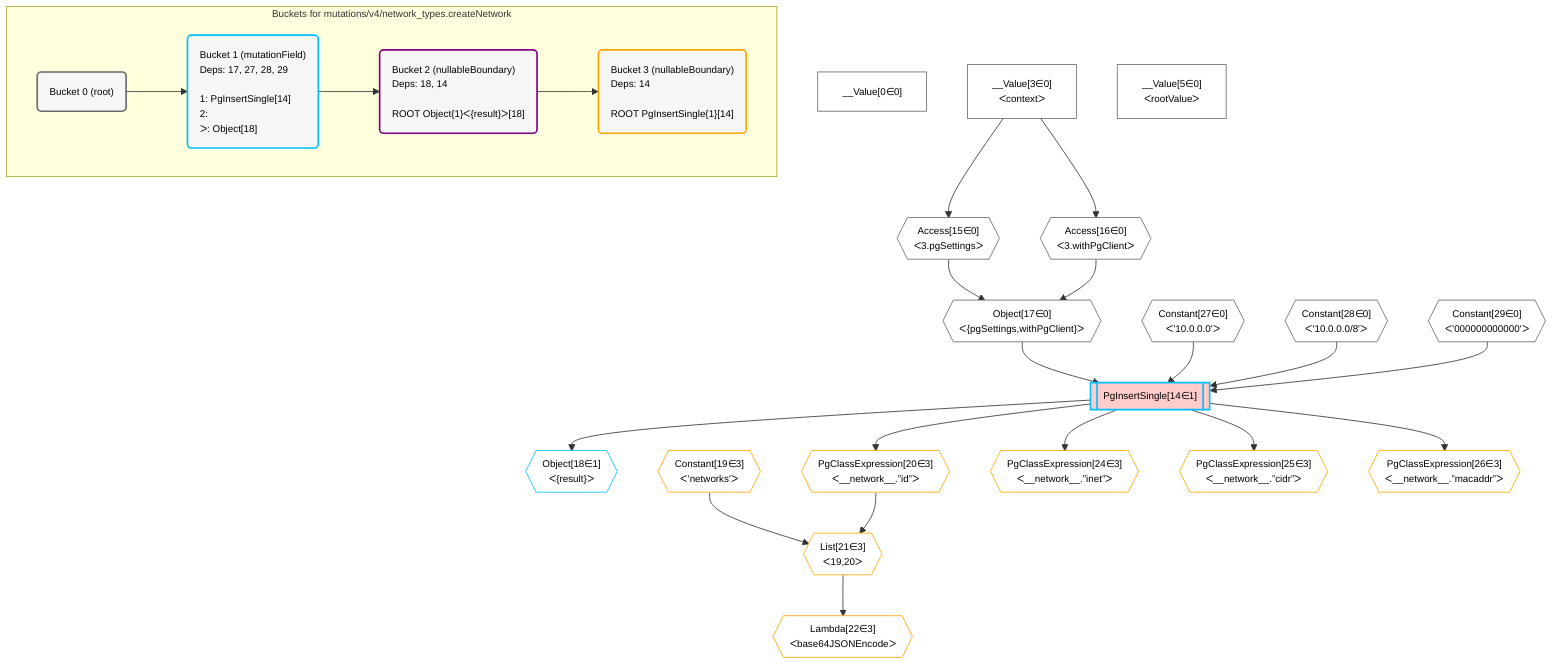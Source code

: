 %%{init: {'themeVariables': { 'fontSize': '12px'}}}%%
graph TD
    classDef path fill:#eee,stroke:#000,color:#000
    classDef plan fill:#fff,stroke-width:1px,color:#000
    classDef itemplan fill:#fff,stroke-width:2px,color:#000
    classDef unbatchedplan fill:#dff,stroke-width:1px,color:#000
    classDef sideeffectplan fill:#fcc,stroke-width:2px,color:#000
    classDef bucket fill:#f6f6f6,color:#000,stroke-width:2px,text-align:left


    %% define steps
    __Value0["__Value[0∈0]"]:::plan
    __Value3["__Value[3∈0]<br />ᐸcontextᐳ"]:::plan
    __Value5["__Value[5∈0]<br />ᐸrootValueᐳ"]:::plan
    Access15{{"Access[15∈0]<br />ᐸ3.pgSettingsᐳ"}}:::plan
    Access16{{"Access[16∈0]<br />ᐸ3.withPgClientᐳ"}}:::plan
    Object17{{"Object[17∈0]<br />ᐸ{pgSettings,withPgClient}ᐳ"}}:::plan
    Constant27{{"Constant[27∈0]<br />ᐸ'10.0.0.0'ᐳ"}}:::plan
    Constant28{{"Constant[28∈0]<br />ᐸ'10.0.0.0/8'ᐳ"}}:::plan
    Constant29{{"Constant[29∈0]<br />ᐸ'000000000000'ᐳ"}}:::plan
    PgInsertSingle14[["PgInsertSingle[14∈1]"]]:::sideeffectplan
    Object18{{"Object[18∈1]<br />ᐸ{result}ᐳ"}}:::plan
    Constant19{{"Constant[19∈3]<br />ᐸ'networks'ᐳ"}}:::plan
    PgClassExpression20{{"PgClassExpression[20∈3]<br />ᐸ__network__.”id”ᐳ"}}:::plan
    List21{{"List[21∈3]<br />ᐸ19,20ᐳ"}}:::plan
    Lambda22{{"Lambda[22∈3]<br />ᐸbase64JSONEncodeᐳ"}}:::plan
    PgClassExpression24{{"PgClassExpression[24∈3]<br />ᐸ__network__.”inet”ᐳ"}}:::plan
    PgClassExpression25{{"PgClassExpression[25∈3]<br />ᐸ__network__.”cidr”ᐳ"}}:::plan
    PgClassExpression26{{"PgClassExpression[26∈3]<br />ᐸ__network__.”macaddr”ᐳ"}}:::plan

    %% plan dependencies
    __Value3 --> Access15
    __Value3 --> Access16
    Access15 & Access16 --> Object17
    Object17 & Constant27 & Constant28 & Constant29 --> PgInsertSingle14
    PgInsertSingle14 --> Object18
    PgInsertSingle14 --> PgClassExpression20
    Constant19 & PgClassExpression20 --> List21
    List21 --> Lambda22
    PgInsertSingle14 --> PgClassExpression24
    PgInsertSingle14 --> PgClassExpression25
    PgInsertSingle14 --> PgClassExpression26

    subgraph "Buckets for mutations/v4/network_types.createNetwork"
    Bucket0("Bucket 0 (root)"):::bucket
    classDef bucket0 stroke:#696969
    class Bucket0,__Value0,__Value3,__Value5,Access15,Access16,Object17,Constant27,Constant28,Constant29 bucket0
    Bucket1("Bucket 1 (mutationField)<br />Deps: 17, 27, 28, 29<br /><br />1: PgInsertSingle[14]<br />2: <br />ᐳ: Object[18]"):::bucket
    classDef bucket1 stroke:#00bfff
    class Bucket1,PgInsertSingle14,Object18 bucket1
    Bucket2("Bucket 2 (nullableBoundary)<br />Deps: 18, 14<br /><br />ROOT Object{1}ᐸ{result}ᐳ[18]"):::bucket
    classDef bucket2 stroke:#7f007f
    class Bucket2 bucket2
    Bucket3("Bucket 3 (nullableBoundary)<br />Deps: 14<br /><br />ROOT PgInsertSingle{1}[14]"):::bucket
    classDef bucket3 stroke:#ffa500
    class Bucket3,Constant19,PgClassExpression20,List21,Lambda22,PgClassExpression24,PgClassExpression25,PgClassExpression26 bucket3
    Bucket0 --> Bucket1
    Bucket1 --> Bucket2
    Bucket2 --> Bucket3
    end